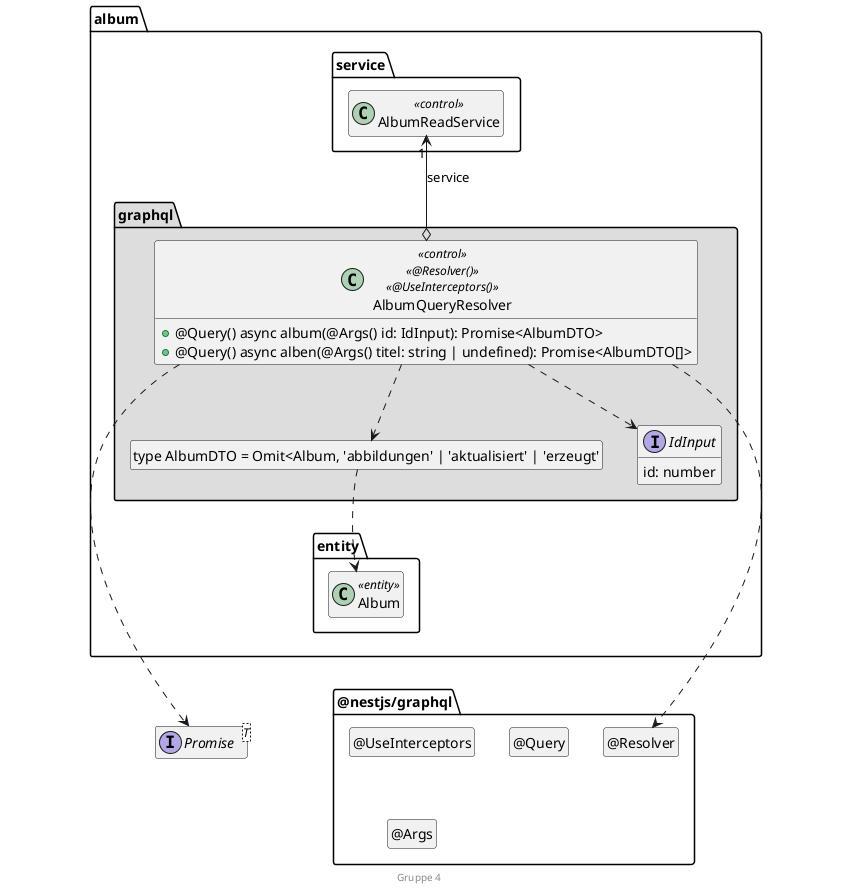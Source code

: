 ' Preview durch <Alt>d

@startuml Controller-Klasse

interface Promise<T>

package @nestjs/graphql {
  class "@Resolver" as Resolver
  hide Resolver circle

  class "@UseInterceptors" as UseInterceptors
  hide UseInterceptors circle

  class "@Query" as Query
  hide Query circle

  class "@Args" as Args
  hide Args circle

  Resolver .left[hidden].> Promise
}

package album {
  package entity {
    class Album <<entity>>
  }

  package service {
    class AlbumReadService << control >>
  }

  package graphql #DDDDDD {
    class "type AlbumDTO = Omit<Album, 'abbildungen' | 'aktualisiert' | 'erzeugt'" as AlbumDTO
    hide AlbumDTO circle

    interface IdInput {
        id: number
    }

    class AlbumQueryResolver << control >> << @Resolver() >> << @UseInterceptors() >> {
      + @Query() async album(@Args() id: IdInput): Promise<AlbumDTO>
      + @Query() async alben(@Args() titel: string | undefined): Promise<AlbumDTO[]>
    }

    AlbumQueryResolver o-up-> "1" AlbumReadService : service
    AlbumQueryResolver ..> AlbumDTO
    AlbumQueryResolver ..> IdInput
    AlbumDTO ..> Album
    AlbumQueryResolver ..> Resolver

    AlbumQueryResolver ..> Promise

    AlbumDTO .[hidden].> Album
    Album .[hidden].> Promise
    AlbumReadService .[hidden].> Promise
    Album .[hidden].> Resolver
    AlbumReadService .[hidden].> Resolver
  }
}

hide empty members

footer Gruppe 4

@enduml
